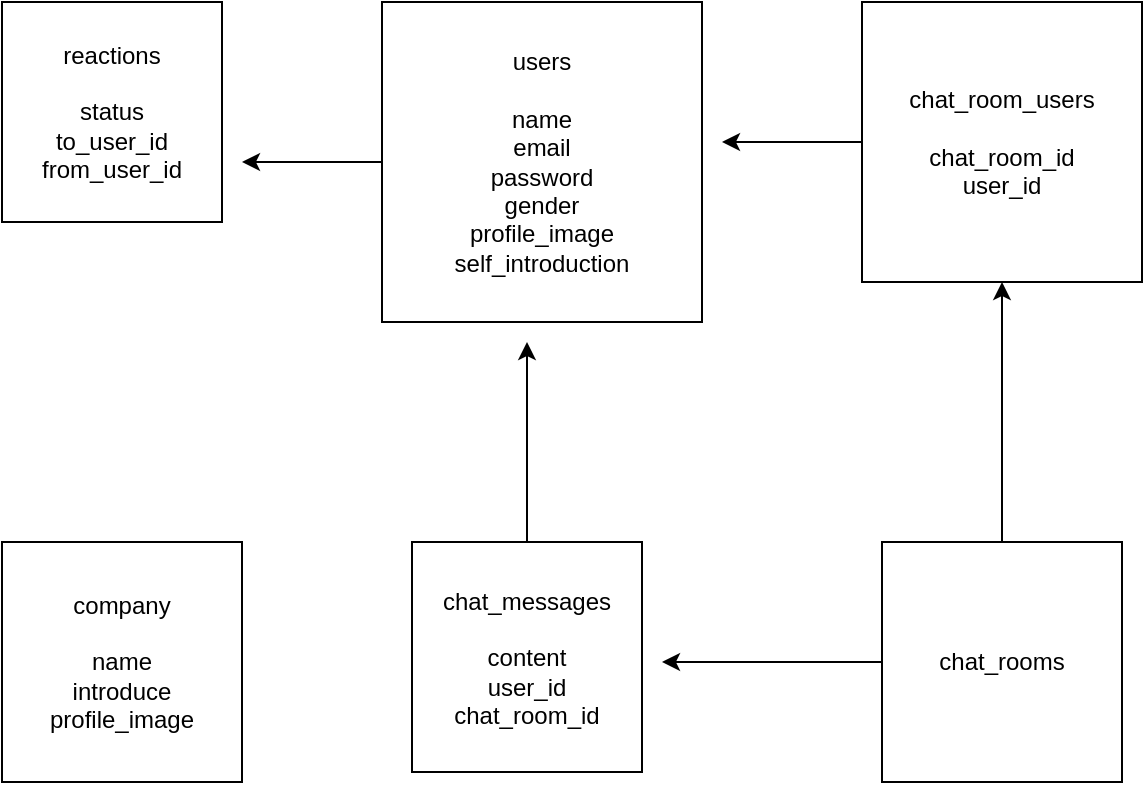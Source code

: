 <mxfile>
    <diagram id="nMCjBTkqw9BxSlk1_QRo" name="ページ1">
        <mxGraphModel dx="552" dy="520" grid="1" gridSize="10" guides="0" tooltips="1" connect="1" arrows="1" fold="1" page="1" pageScale="1" pageWidth="827" pageHeight="1169" math="0" shadow="0">
            <root>
                <mxCell id="0"/>
                <mxCell id="1" parent="0"/>
                <mxCell id="2" value="reactions&lt;br&gt;&lt;br&gt;status&lt;br&gt;to_user_id&lt;br&gt;from_user_id" style="whiteSpace=wrap;html=1;aspect=fixed;" parent="1" vertex="1">
                    <mxGeometry y="110" width="110" height="110" as="geometry"/>
                </mxCell>
                <mxCell id="11" style="edgeStyle=orthogonalEdgeStyle;rounded=0;orthogonalLoop=1;jettySize=auto;html=1;" parent="1" source="3" edge="1">
                    <mxGeometry relative="1" as="geometry">
                        <mxPoint x="120" y="190" as="targetPoint"/>
                    </mxGeometry>
                </mxCell>
                <mxCell id="3" value="users&lt;br&gt;&lt;br&gt;name&lt;br&gt;email&lt;br&gt;password&lt;br&gt;gender&lt;br&gt;profile_image&lt;br&gt;self_introduction" style="whiteSpace=wrap;html=1;aspect=fixed;" parent="1" vertex="1">
                    <mxGeometry x="190" y="110" width="160" height="160" as="geometry"/>
                </mxCell>
                <mxCell id="9" style="edgeStyle=orthogonalEdgeStyle;rounded=0;orthogonalLoop=1;jettySize=auto;html=1;" parent="1" source="4" edge="1">
                    <mxGeometry relative="1" as="geometry">
                        <mxPoint x="360" y="180" as="targetPoint"/>
                    </mxGeometry>
                </mxCell>
                <mxCell id="4" value="chat_room_users&lt;br&gt;&lt;br&gt;chat_room_id&lt;br&gt;user_id&lt;br&gt;" style="whiteSpace=wrap;html=1;aspect=fixed;" parent="1" vertex="1">
                    <mxGeometry x="430" y="110" width="140" height="140" as="geometry"/>
                </mxCell>
                <mxCell id="7" style="edgeStyle=orthogonalEdgeStyle;rounded=0;orthogonalLoop=1;jettySize=auto;html=1;exitX=0;exitY=0.5;exitDx=0;exitDy=0;" parent="1" source="5" edge="1">
                    <mxGeometry relative="1" as="geometry">
                        <mxPoint x="330" y="440" as="targetPoint"/>
                    </mxGeometry>
                </mxCell>
                <mxCell id="8" style="edgeStyle=orthogonalEdgeStyle;rounded=0;orthogonalLoop=1;jettySize=auto;html=1;exitX=0.5;exitY=0;exitDx=0;exitDy=0;" parent="1" source="5" edge="1">
                    <mxGeometry relative="1" as="geometry">
                        <mxPoint x="500" y="250" as="targetPoint"/>
                    </mxGeometry>
                </mxCell>
                <mxCell id="5" value="chat_rooms" style="whiteSpace=wrap;html=1;aspect=fixed;" parent="1" vertex="1">
                    <mxGeometry x="440" y="380" width="120" height="120" as="geometry"/>
                </mxCell>
                <mxCell id="10" style="edgeStyle=orthogonalEdgeStyle;rounded=0;orthogonalLoop=1;jettySize=auto;html=1;" parent="1" source="6" edge="1">
                    <mxGeometry relative="1" as="geometry">
                        <mxPoint x="262.5" y="280" as="targetPoint"/>
                    </mxGeometry>
                </mxCell>
                <mxCell id="6" value="chat_messages&lt;br&gt;&lt;br&gt;content&lt;br&gt;user_id&lt;br&gt;chat_room_id" style="whiteSpace=wrap;html=1;aspect=fixed;" parent="1" vertex="1">
                    <mxGeometry x="205" y="380" width="115" height="115" as="geometry"/>
                </mxCell>
                <mxCell id="12" value="company&lt;br&gt;&lt;br&gt;name&lt;br&gt;introduce&lt;br&gt;profile_image" style="whiteSpace=wrap;html=1;aspect=fixed;" vertex="1" parent="1">
                    <mxGeometry y="380" width="120" height="120" as="geometry"/>
                </mxCell>
            </root>
        </mxGraphModel>
    </diagram>
</mxfile>
